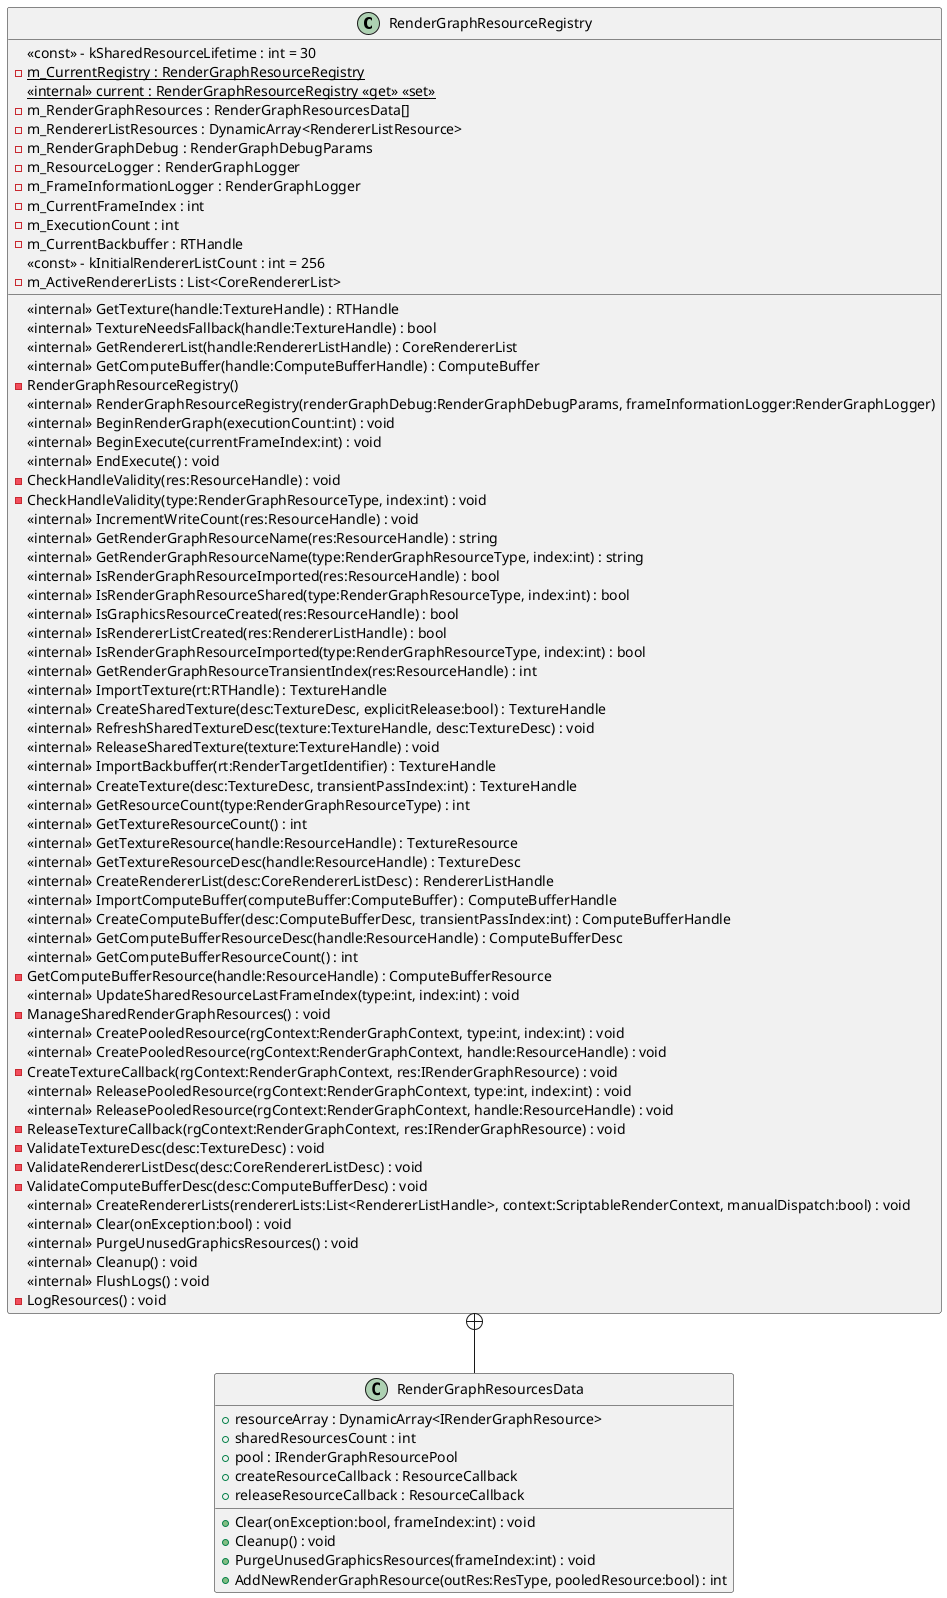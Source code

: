 @startuml
class RenderGraphResourceRegistry {
    <<const>> - kSharedResourceLifetime : int = 30
    {static} - m_CurrentRegistry : RenderGraphResourceRegistry
    <<internal>> {static} current : RenderGraphResourceRegistry <<get>> <<set>>
    - m_RenderGraphResources : RenderGraphResourcesData[]
    - m_RendererListResources : DynamicArray<RendererListResource>
    - m_RenderGraphDebug : RenderGraphDebugParams
    - m_ResourceLogger : RenderGraphLogger
    - m_FrameInformationLogger : RenderGraphLogger
    - m_CurrentFrameIndex : int
    - m_ExecutionCount : int
    - m_CurrentBackbuffer : RTHandle
    <<const>> - kInitialRendererListCount : int = 256
    - m_ActiveRendererLists : List<CoreRendererList>
    <<internal>> GetTexture(handle:TextureHandle) : RTHandle
    <<internal>> TextureNeedsFallback(handle:TextureHandle) : bool
    <<internal>> GetRendererList(handle:RendererListHandle) : CoreRendererList
    <<internal>> GetComputeBuffer(handle:ComputeBufferHandle) : ComputeBuffer
    - RenderGraphResourceRegistry()
    <<internal>> RenderGraphResourceRegistry(renderGraphDebug:RenderGraphDebugParams, frameInformationLogger:RenderGraphLogger)
    <<internal>> BeginRenderGraph(executionCount:int) : void
    <<internal>> BeginExecute(currentFrameIndex:int) : void
    <<internal>> EndExecute() : void
    - CheckHandleValidity(res:ResourceHandle) : void
    - CheckHandleValidity(type:RenderGraphResourceType, index:int) : void
    <<internal>> IncrementWriteCount(res:ResourceHandle) : void
    <<internal>> GetRenderGraphResourceName(res:ResourceHandle) : string
    <<internal>> GetRenderGraphResourceName(type:RenderGraphResourceType, index:int) : string
    <<internal>> IsRenderGraphResourceImported(res:ResourceHandle) : bool
    <<internal>> IsRenderGraphResourceShared(type:RenderGraphResourceType, index:int) : bool
    <<internal>> IsGraphicsResourceCreated(res:ResourceHandle) : bool
    <<internal>> IsRendererListCreated(res:RendererListHandle) : bool
    <<internal>> IsRenderGraphResourceImported(type:RenderGraphResourceType, index:int) : bool
    <<internal>> GetRenderGraphResourceTransientIndex(res:ResourceHandle) : int
    <<internal>> ImportTexture(rt:RTHandle) : TextureHandle
    <<internal>> CreateSharedTexture(desc:TextureDesc, explicitRelease:bool) : TextureHandle
    <<internal>> RefreshSharedTextureDesc(texture:TextureHandle, desc:TextureDesc) : void
    <<internal>> ReleaseSharedTexture(texture:TextureHandle) : void
    <<internal>> ImportBackbuffer(rt:RenderTargetIdentifier) : TextureHandle
    <<internal>> CreateTexture(desc:TextureDesc, transientPassIndex:int) : TextureHandle
    <<internal>> GetResourceCount(type:RenderGraphResourceType) : int
    <<internal>> GetTextureResourceCount() : int
    <<internal>> GetTextureResource(handle:ResourceHandle) : TextureResource
    <<internal>> GetTextureResourceDesc(handle:ResourceHandle) : TextureDesc
    <<internal>> CreateRendererList(desc:CoreRendererListDesc) : RendererListHandle
    <<internal>> ImportComputeBuffer(computeBuffer:ComputeBuffer) : ComputeBufferHandle
    <<internal>> CreateComputeBuffer(desc:ComputeBufferDesc, transientPassIndex:int) : ComputeBufferHandle
    <<internal>> GetComputeBufferResourceDesc(handle:ResourceHandle) : ComputeBufferDesc
    <<internal>> GetComputeBufferResourceCount() : int
    - GetComputeBufferResource(handle:ResourceHandle) : ComputeBufferResource
    <<internal>> UpdateSharedResourceLastFrameIndex(type:int, index:int) : void
    - ManageSharedRenderGraphResources() : void
    <<internal>> CreatePooledResource(rgContext:RenderGraphContext, type:int, index:int) : void
    <<internal>> CreatePooledResource(rgContext:RenderGraphContext, handle:ResourceHandle) : void
    - CreateTextureCallback(rgContext:RenderGraphContext, res:IRenderGraphResource) : void
    <<internal>> ReleasePooledResource(rgContext:RenderGraphContext, type:int, index:int) : void
    <<internal>> ReleasePooledResource(rgContext:RenderGraphContext, handle:ResourceHandle) : void
    - ReleaseTextureCallback(rgContext:RenderGraphContext, res:IRenderGraphResource) : void
    - ValidateTextureDesc(desc:TextureDesc) : void
    - ValidateRendererListDesc(desc:CoreRendererListDesc) : void
    - ValidateComputeBufferDesc(desc:ComputeBufferDesc) : void
    <<internal>> CreateRendererLists(rendererLists:List<RendererListHandle>, context:ScriptableRenderContext, manualDispatch:bool) : void
    <<internal>> Clear(onException:bool) : void
    <<internal>> PurgeUnusedGraphicsResources() : void
    <<internal>> Cleanup() : void
    <<internal>> FlushLogs() : void
    - LogResources() : void
}
class RenderGraphResourcesData {
    + resourceArray : DynamicArray<IRenderGraphResource>
    + sharedResourcesCount : int
    + pool : IRenderGraphResourcePool
    + createResourceCallback : ResourceCallback
    + releaseResourceCallback : ResourceCallback
    + Clear(onException:bool, frameIndex:int) : void
    + Cleanup() : void
    + PurgeUnusedGraphicsResources(frameIndex:int) : void
    + AddNewRenderGraphResource(outRes:ResType, pooledResource:bool) : int
}
RenderGraphResourceRegistry +-- RenderGraphResourcesData
@enduml
